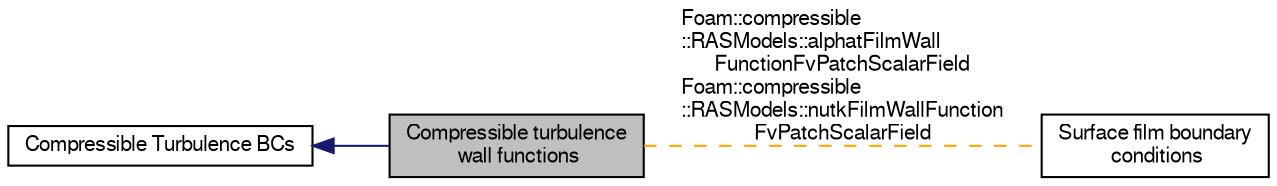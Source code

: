 digraph "Compressible turbulence wall functions"
{
  bgcolor="transparent";
  edge [fontname="FreeSans",fontsize="10",labelfontname="FreeSans",labelfontsize="10"];
  node [fontname="FreeSans",fontsize="10",shape=record];
  rankdir=LR;
  Node0 [label="Compressible turbulence\l wall functions",height=0.2,width=0.4,color="black", fillcolor="grey75", style="filled" fontcolor="black"];
  Node1 [label="Compressible Turbulence BCs",height=0.2,width=0.4,color="black",URL="$a10354.html"];
  Node2 [label="Surface film boundary\l conditions",height=0.2,width=0.4,color="black",URL="$a10350.html"];
  Node1->Node0 [shape=plaintext, color="midnightblue", dir="back", style="solid"];
  Node0->Node2 [shape=plaintext, label="Foam::compressible\l::RASModels::alphatFilmWall\lFunctionFvPatchScalarField\nFoam::compressible\l::RASModels::nutkFilmWallFunction\lFvPatchScalarField", color="orange", dir="none", style="dashed"];
}
